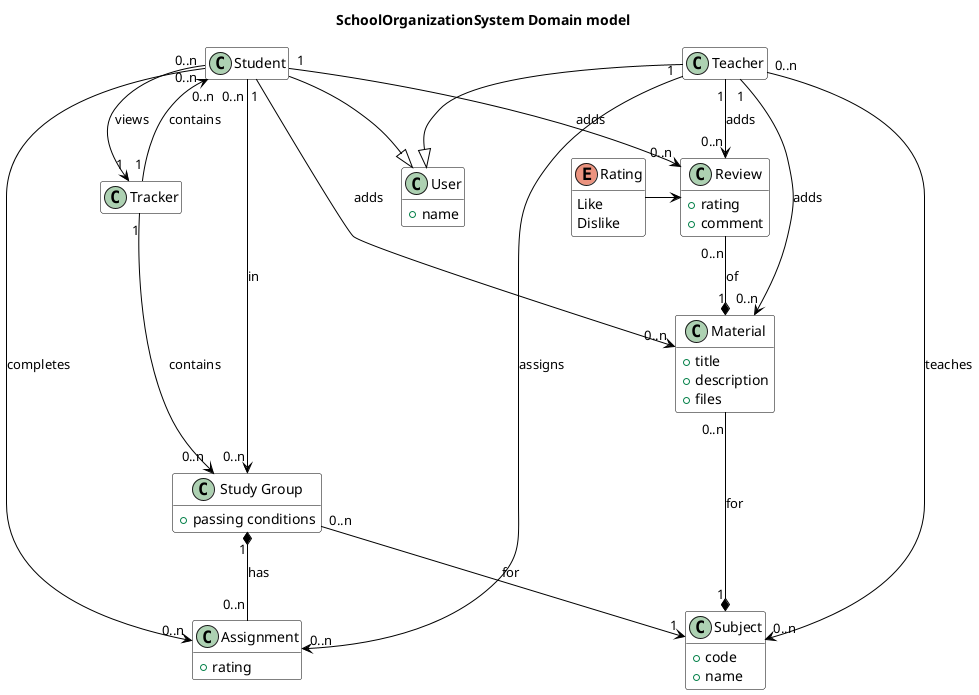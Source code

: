 @startuml
title SchoolOrganizationSystem Domain model
'skinparam linetype ortho
top to bottom direction
hide empty members

skinparam class {
  BackgroundColor White
  BorderColor Black
  ArrowColor Black
}

class User {
  + name
}
class Student
class Teacher


class "Study Group" as StudyGroup {
  + passing conditions
}

class Assignment {
  + rating
}

class Subject {
  + code
  + name
}

class Material {
  + title
  + description
  + files
}

enum Rating {
  Like
  Dislike
}

class Review {
  + rating
  + comment
}

class Tracker {}


' Inheritance
Student -|> User
Teacher --|> User

' Associations

Student "0..n" ----> "0..n" StudyGroup : in
StudyGroup "1" *-- "0..n" Assignment : has
Student "0..n" --> "0..n" Assignment : completes

Tracker "1" --> "0..n" StudyGroup : contains
Tracker "1" --> "0..n" Student : contains
Student "0..n" --> "1" Tracker : views
StudyGroup "0..n" --> "1" Subject : for

Student "1" --> "0..n" Review : adds
Student "1" --> "0..n" Material : adds
Teacher "1" --> "0..n" Review : adds
Teacher "1" --> "0..n" Material : adds
Teacher "0..n" --> "0..n" Subject : teaches
Teacher "1" --> "0..n" Assignment : assigns

Rating -> Review
Review "0..n" --* "1" Material : of

Material "0..n" --* "1" Subject : for

@enduml
